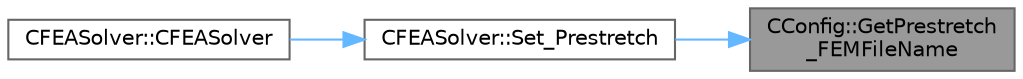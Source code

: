 digraph "CConfig::GetPrestretch_FEMFileName"
{
 // LATEX_PDF_SIZE
  bgcolor="transparent";
  edge [fontname=Helvetica,fontsize=10,labelfontname=Helvetica,labelfontsize=10];
  node [fontname=Helvetica,fontsize=10,shape=box,height=0.2,width=0.4];
  rankdir="RL";
  Node1 [id="Node000001",label="CConfig::GetPrestretch\l_FEMFileName",height=0.2,width=0.4,color="gray40", fillcolor="grey60", style="filled", fontcolor="black",tooltip="Get the name of the file with the reference geometry of the structural problem."];
  Node1 -> Node2 [id="edge1_Node000001_Node000002",dir="back",color="steelblue1",style="solid",tooltip=" "];
  Node2 [id="Node000002",label="CFEASolver::Set_Prestretch",height=0.2,width=0.4,color="grey40", fillcolor="white", style="filled",URL="$classCFEASolver.html#a97415c38a336c1bb03a74a61be0c3568",tooltip="Set a reference geometry for prestretched conditions."];
  Node2 -> Node3 [id="edge2_Node000002_Node000003",dir="back",color="steelblue1",style="solid",tooltip=" "];
  Node3 [id="Node000003",label="CFEASolver::CFEASolver",height=0.2,width=0.4,color="grey40", fillcolor="white", style="filled",URL="$classCFEASolver.html#a1d4c7d17d9c7143d3079fc78fae1599d",tooltip=" "];
}
